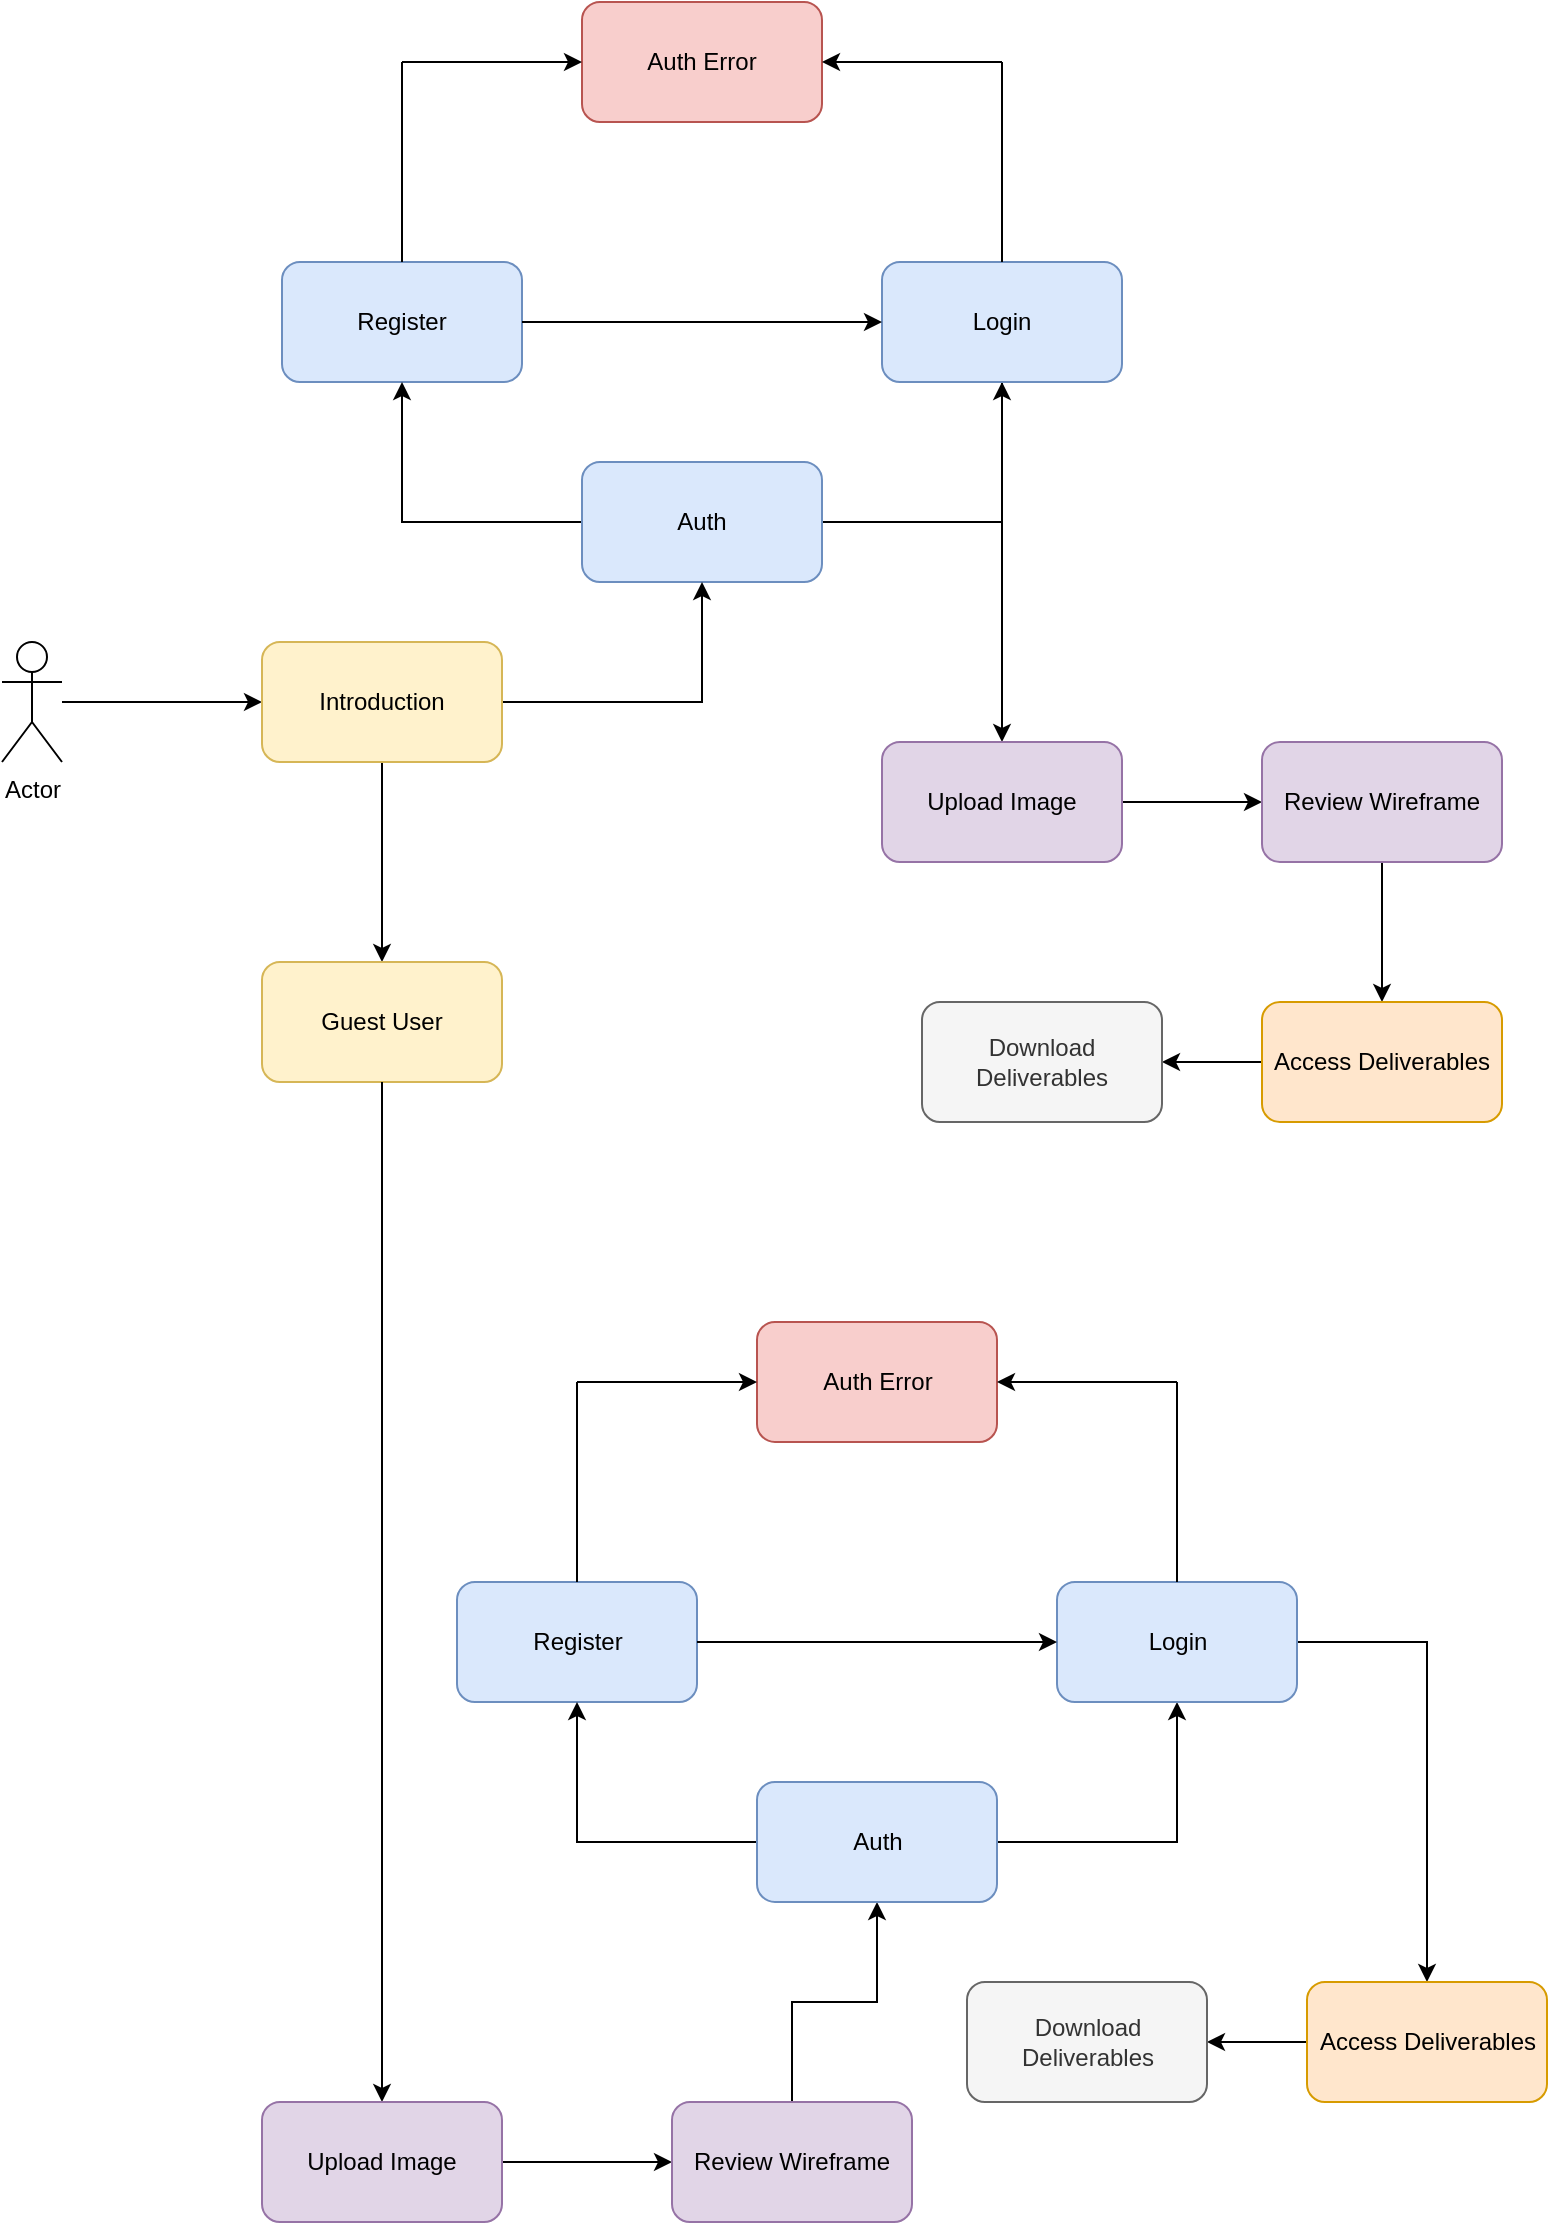 <mxfile version="16.4.7" type="device" pages="2"><diagram id="PjenvtkLW3sFyjyWRvXz" name="Page-1"><mxGraphModel dx="2370" dy="1210" grid="1" gridSize="10" guides="1" tooltips="1" connect="1" arrows="1" fold="1" page="1" pageScale="1" pageWidth="850" pageHeight="1100" math="0" shadow="0"><root><mxCell id="0"/><mxCell id="1" parent="0"/><mxCell id="BOu0xFtz3_rEmJzEVqA3-4" style="edgeStyle=orthogonalEdgeStyle;rounded=0;orthogonalLoop=1;jettySize=auto;html=1;entryX=0;entryY=0.5;entryDx=0;entryDy=0;" edge="1" parent="1" source="r_bbdkDNpx4qwchvO4CX-1" target="r_bbdkDNpx4qwchvO4CX-8"><mxGeometry relative="1" as="geometry"/></mxCell><mxCell id="r_bbdkDNpx4qwchvO4CX-1" value="Actor" style="shape=umlActor;verticalLabelPosition=bottom;verticalAlign=top;html=1;outlineConnect=0;" parent="1" vertex="1"><mxGeometry x="95" y="360" width="30" height="60" as="geometry"/></mxCell><mxCell id="r_bbdkDNpx4qwchvO4CX-5" value="Register" style="rounded=1;whiteSpace=wrap;html=1;fillColor=#dae8fc;strokeColor=#6c8ebf;" parent="1" vertex="1"><mxGeometry x="235" y="170" width="120" height="60" as="geometry"/></mxCell><mxCell id="r_bbdkDNpx4qwchvO4CX-32" style="edgeStyle=orthogonalEdgeStyle;rounded=0;orthogonalLoop=1;jettySize=auto;html=1;entryX=0.5;entryY=1;entryDx=0;entryDy=0;" parent="1" source="r_bbdkDNpx4qwchvO4CX-6" target="r_bbdkDNpx4qwchvO4CX-7" edge="1"><mxGeometry relative="1" as="geometry"/></mxCell><mxCell id="r_bbdkDNpx4qwchvO4CX-33" style="edgeStyle=orthogonalEdgeStyle;rounded=0;orthogonalLoop=1;jettySize=auto;html=1;entryX=0.5;entryY=1;entryDx=0;entryDy=0;" parent="1" source="r_bbdkDNpx4qwchvO4CX-6" target="r_bbdkDNpx4qwchvO4CX-5" edge="1"><mxGeometry relative="1" as="geometry"/></mxCell><mxCell id="r_bbdkDNpx4qwchvO4CX-6" value="Auth" style="rounded=1;whiteSpace=wrap;html=1;fillColor=#dae8fc;strokeColor=#6c8ebf;" parent="1" vertex="1"><mxGeometry x="385" y="270" width="120" height="60" as="geometry"/></mxCell><mxCell id="BOu0xFtz3_rEmJzEVqA3-5" style="edgeStyle=orthogonalEdgeStyle;rounded=0;orthogonalLoop=1;jettySize=auto;html=1;entryX=0.5;entryY=0;entryDx=0;entryDy=0;" edge="1" parent="1" source="r_bbdkDNpx4qwchvO4CX-7" target="r_bbdkDNpx4qwchvO4CX-9"><mxGeometry relative="1" as="geometry"/></mxCell><mxCell id="r_bbdkDNpx4qwchvO4CX-7" value="Login" style="rounded=1;whiteSpace=wrap;html=1;fillColor=#dae8fc;strokeColor=#6c8ebf;" parent="1" vertex="1"><mxGeometry x="535" y="170" width="120" height="60" as="geometry"/></mxCell><mxCell id="BOu0xFtz3_rEmJzEVqA3-1" style="edgeStyle=orthogonalEdgeStyle;rounded=0;orthogonalLoop=1;jettySize=auto;html=1;entryX=0.5;entryY=1;entryDx=0;entryDy=0;" edge="1" parent="1" source="r_bbdkDNpx4qwchvO4CX-8" target="r_bbdkDNpx4qwchvO4CX-6"><mxGeometry relative="1" as="geometry"/></mxCell><mxCell id="V7cTx2UUUjY6GM3obGP_-2" style="edgeStyle=orthogonalEdgeStyle;rounded=0;orthogonalLoop=1;jettySize=auto;html=1;" edge="1" parent="1" source="r_bbdkDNpx4qwchvO4CX-8" target="V7cTx2UUUjY6GM3obGP_-1"><mxGeometry relative="1" as="geometry"/></mxCell><mxCell id="r_bbdkDNpx4qwchvO4CX-8" value="Introduction" style="rounded=1;whiteSpace=wrap;html=1;fillColor=#fff2cc;strokeColor=#d6b656;" parent="1" vertex="1"><mxGeometry x="225" y="360" width="120" height="60" as="geometry"/></mxCell><mxCell id="r_bbdkDNpx4qwchvO4CX-26" style="edgeStyle=orthogonalEdgeStyle;rounded=0;orthogonalLoop=1;jettySize=auto;html=1;entryX=0;entryY=0.5;entryDx=0;entryDy=0;" parent="1" source="r_bbdkDNpx4qwchvO4CX-9" target="r_bbdkDNpx4qwchvO4CX-25" edge="1"><mxGeometry relative="1" as="geometry"/></mxCell><mxCell id="r_bbdkDNpx4qwchvO4CX-9" value="Upload Image" style="rounded=1;whiteSpace=wrap;html=1;fillColor=#e1d5e7;strokeColor=#9673a6;" parent="1" vertex="1"><mxGeometry x="535" y="410" width="120" height="60" as="geometry"/></mxCell><mxCell id="r_bbdkDNpx4qwchvO4CX-27" style="edgeStyle=orthogonalEdgeStyle;rounded=0;orthogonalLoop=1;jettySize=auto;html=1;" parent="1" source="r_bbdkDNpx4qwchvO4CX-25" edge="1"><mxGeometry relative="1" as="geometry"><mxPoint x="785" y="540" as="targetPoint"/></mxGeometry></mxCell><mxCell id="r_bbdkDNpx4qwchvO4CX-25" value="Review Wireframe" style="rounded=1;whiteSpace=wrap;html=1;fillColor=#e1d5e7;strokeColor=#9673a6;" parent="1" vertex="1"><mxGeometry x="725" y="410" width="120" height="60" as="geometry"/></mxCell><mxCell id="r_bbdkDNpx4qwchvO4CX-31" style="edgeStyle=orthogonalEdgeStyle;rounded=0;orthogonalLoop=1;jettySize=auto;html=1;entryX=1;entryY=0.5;entryDx=0;entryDy=0;" parent="1" source="r_bbdkDNpx4qwchvO4CX-28" target="r_bbdkDNpx4qwchvO4CX-30" edge="1"><mxGeometry relative="1" as="geometry"/></mxCell><mxCell id="r_bbdkDNpx4qwchvO4CX-28" value="Access Deliverables" style="rounded=1;whiteSpace=wrap;html=1;fillColor=#ffe6cc;strokeColor=#d79b00;" parent="1" vertex="1"><mxGeometry x="725" y="540" width="120" height="60" as="geometry"/></mxCell><mxCell id="r_bbdkDNpx4qwchvO4CX-30" value="Download Deliverables" style="rounded=1;whiteSpace=wrap;html=1;fillColor=#f5f5f5;strokeColor=#666666;fontColor=#333333;" parent="1" vertex="1"><mxGeometry x="555" y="540" width="120" height="60" as="geometry"/></mxCell><mxCell id="r_bbdkDNpx4qwchvO4CX-35" value="Auth Error" style="rounded=1;whiteSpace=wrap;html=1;fillColor=#f8cecc;strokeColor=#b85450;" parent="1" vertex="1"><mxGeometry x="385" y="40" width="120" height="60" as="geometry"/></mxCell><mxCell id="r_bbdkDNpx4qwchvO4CX-37" value="" style="endArrow=classic;html=1;rounded=0;" parent="1" edge="1"><mxGeometry width="50" height="50" relative="1" as="geometry"><mxPoint x="595" y="70" as="sourcePoint"/><mxPoint x="505" y="70" as="targetPoint"/></mxGeometry></mxCell><mxCell id="r_bbdkDNpx4qwchvO4CX-38" value="" style="endArrow=none;html=1;rounded=0;" parent="1" edge="1"><mxGeometry width="50" height="50" relative="1" as="geometry"><mxPoint x="595" y="170" as="sourcePoint"/><mxPoint x="595" y="70" as="targetPoint"/></mxGeometry></mxCell><mxCell id="r_bbdkDNpx4qwchvO4CX-39" value="" style="endArrow=none;html=1;rounded=0;" parent="1" edge="1"><mxGeometry width="50" height="50" relative="1" as="geometry"><mxPoint x="295" y="170" as="sourcePoint"/><mxPoint x="295" y="70" as="targetPoint"/></mxGeometry></mxCell><mxCell id="r_bbdkDNpx4qwchvO4CX-40" value="" style="endArrow=classic;html=1;rounded=0;" parent="1" edge="1"><mxGeometry width="50" height="50" relative="1" as="geometry"><mxPoint x="295" y="70" as="sourcePoint"/><mxPoint x="385" y="70" as="targetPoint"/></mxGeometry></mxCell><mxCell id="BOu0xFtz3_rEmJzEVqA3-2" value="" style="endArrow=classic;html=1;rounded=0;entryX=0;entryY=0.5;entryDx=0;entryDy=0;" edge="1" parent="1" target="r_bbdkDNpx4qwchvO4CX-7"><mxGeometry width="50" height="50" relative="1" as="geometry"><mxPoint x="355" y="200" as="sourcePoint"/><mxPoint x="405" y="150" as="targetPoint"/></mxGeometry></mxCell><mxCell id="V7cTx2UUUjY6GM3obGP_-1" value="Guest User" style="rounded=1;whiteSpace=wrap;html=1;fillColor=#fff2cc;strokeColor=#d6b656;" vertex="1" parent="1"><mxGeometry x="225" y="520" width="120" height="60" as="geometry"/></mxCell><mxCell id="oHwryUL93wDbOE-7K9eU-1" style="edgeStyle=orthogonalEdgeStyle;rounded=0;orthogonalLoop=1;jettySize=auto;html=1;entryX=0.5;entryY=0;entryDx=0;entryDy=0;exitX=0.5;exitY=1;exitDx=0;exitDy=0;" edge="1" parent="1" source="V7cTx2UUUjY6GM3obGP_-1" target="oHwryUL93wDbOE-7K9eU-4"><mxGeometry relative="1" as="geometry"><mxPoint x="350" y="1000" as="sourcePoint"/></mxGeometry></mxCell><mxCell id="oHwryUL93wDbOE-7K9eU-3" style="edgeStyle=orthogonalEdgeStyle;rounded=0;orthogonalLoop=1;jettySize=auto;html=1;entryX=0;entryY=0.5;entryDx=0;entryDy=0;exitX=1;exitY=0.5;exitDx=0;exitDy=0;" edge="1" parent="1" source="oHwryUL93wDbOE-7K9eU-4" target="oHwryUL93wDbOE-7K9eU-6"><mxGeometry relative="1" as="geometry"><mxPoint x="360" y="1120" as="sourcePoint"/></mxGeometry></mxCell><mxCell id="oHwryUL93wDbOE-7K9eU-4" value="Upload Image" style="rounded=1;whiteSpace=wrap;html=1;fillColor=#e1d5e7;strokeColor=#9673a6;" vertex="1" parent="1"><mxGeometry x="225" y="1090" width="120" height="60" as="geometry"/></mxCell><mxCell id="oHwryUL93wDbOE-7K9eU-5" style="edgeStyle=orthogonalEdgeStyle;rounded=0;orthogonalLoop=1;jettySize=auto;html=1;entryX=0.5;entryY=1;entryDx=0;entryDy=0;" edge="1" parent="1" source="oHwryUL93wDbOE-7K9eU-6" target="oHwryUL93wDbOE-7K9eU-10"><mxGeometry relative="1" as="geometry"/></mxCell><mxCell id="oHwryUL93wDbOE-7K9eU-6" value="Review Wireframe" style="rounded=1;whiteSpace=wrap;html=1;fillColor=#e1d5e7;strokeColor=#9673a6;" vertex="1" parent="1"><mxGeometry x="430" y="1090" width="120" height="60" as="geometry"/></mxCell><mxCell id="oHwryUL93wDbOE-7K9eU-7" value="Register" style="rounded=1;whiteSpace=wrap;html=1;fillColor=#dae8fc;strokeColor=#6c8ebf;" vertex="1" parent="1"><mxGeometry x="322.5" y="830" width="120" height="60" as="geometry"/></mxCell><mxCell id="oHwryUL93wDbOE-7K9eU-8" style="edgeStyle=orthogonalEdgeStyle;rounded=0;orthogonalLoop=1;jettySize=auto;html=1;entryX=0.5;entryY=1;entryDx=0;entryDy=0;" edge="1" parent="1" source="oHwryUL93wDbOE-7K9eU-10" target="oHwryUL93wDbOE-7K9eU-12"><mxGeometry relative="1" as="geometry"/></mxCell><mxCell id="oHwryUL93wDbOE-7K9eU-9" style="edgeStyle=orthogonalEdgeStyle;rounded=0;orthogonalLoop=1;jettySize=auto;html=1;entryX=0.5;entryY=1;entryDx=0;entryDy=0;" edge="1" parent="1" source="oHwryUL93wDbOE-7K9eU-10" target="oHwryUL93wDbOE-7K9eU-7"><mxGeometry relative="1" as="geometry"/></mxCell><mxCell id="oHwryUL93wDbOE-7K9eU-10" value="Auth" style="rounded=1;whiteSpace=wrap;html=1;fillColor=#dae8fc;strokeColor=#6c8ebf;" vertex="1" parent="1"><mxGeometry x="472.5" y="930" width="120" height="60" as="geometry"/></mxCell><mxCell id="oHwryUL93wDbOE-7K9eU-11" style="edgeStyle=orthogonalEdgeStyle;rounded=0;orthogonalLoop=1;jettySize=auto;html=1;entryX=0.5;entryY=0;entryDx=0;entryDy=0;" edge="1" parent="1" source="oHwryUL93wDbOE-7K9eU-12" target="oHwryUL93wDbOE-7K9eU-20"><mxGeometry relative="1" as="geometry"/></mxCell><mxCell id="oHwryUL93wDbOE-7K9eU-12" value="Login" style="rounded=1;whiteSpace=wrap;html=1;fillColor=#dae8fc;strokeColor=#6c8ebf;" vertex="1" parent="1"><mxGeometry x="622.5" y="830" width="120" height="60" as="geometry"/></mxCell><mxCell id="oHwryUL93wDbOE-7K9eU-13" value="Auth Error" style="rounded=1;whiteSpace=wrap;html=1;fillColor=#f8cecc;strokeColor=#b85450;" vertex="1" parent="1"><mxGeometry x="472.5" y="700" width="120" height="60" as="geometry"/></mxCell><mxCell id="oHwryUL93wDbOE-7K9eU-14" value="" style="endArrow=classic;html=1;rounded=0;" edge="1" parent="1"><mxGeometry width="50" height="50" relative="1" as="geometry"><mxPoint x="682.5" y="730" as="sourcePoint"/><mxPoint x="592.5" y="730" as="targetPoint"/></mxGeometry></mxCell><mxCell id="oHwryUL93wDbOE-7K9eU-15" value="" style="endArrow=none;html=1;rounded=0;" edge="1" parent="1"><mxGeometry width="50" height="50" relative="1" as="geometry"><mxPoint x="682.5" y="830" as="sourcePoint"/><mxPoint x="682.5" y="730" as="targetPoint"/></mxGeometry></mxCell><mxCell id="oHwryUL93wDbOE-7K9eU-16" value="" style="endArrow=none;html=1;rounded=0;" edge="1" parent="1"><mxGeometry width="50" height="50" relative="1" as="geometry"><mxPoint x="382.5" y="830" as="sourcePoint"/><mxPoint x="382.5" y="730" as="targetPoint"/></mxGeometry></mxCell><mxCell id="oHwryUL93wDbOE-7K9eU-17" value="" style="endArrow=classic;html=1;rounded=0;" edge="1" parent="1"><mxGeometry width="50" height="50" relative="1" as="geometry"><mxPoint x="382.5" y="730" as="sourcePoint"/><mxPoint x="472.5" y="730" as="targetPoint"/></mxGeometry></mxCell><mxCell id="oHwryUL93wDbOE-7K9eU-18" value="" style="endArrow=classic;html=1;rounded=0;entryX=0;entryY=0.5;entryDx=0;entryDy=0;" edge="1" parent="1" target="oHwryUL93wDbOE-7K9eU-12"><mxGeometry width="50" height="50" relative="1" as="geometry"><mxPoint x="442.5" y="860" as="sourcePoint"/><mxPoint x="492.5" y="810" as="targetPoint"/></mxGeometry></mxCell><mxCell id="oHwryUL93wDbOE-7K9eU-19" style="edgeStyle=orthogonalEdgeStyle;rounded=0;orthogonalLoop=1;jettySize=auto;html=1;entryX=1;entryY=0.5;entryDx=0;entryDy=0;" edge="1" parent="1" source="oHwryUL93wDbOE-7K9eU-20" target="oHwryUL93wDbOE-7K9eU-21"><mxGeometry relative="1" as="geometry"/></mxCell><mxCell id="oHwryUL93wDbOE-7K9eU-20" value="Access Deliverables" style="rounded=1;whiteSpace=wrap;html=1;fillColor=#ffe6cc;strokeColor=#d79b00;" vertex="1" parent="1"><mxGeometry x="747.5" y="1030" width="120" height="60" as="geometry"/></mxCell><mxCell id="oHwryUL93wDbOE-7K9eU-21" value="Download Deliverables" style="rounded=1;whiteSpace=wrap;html=1;fillColor=#f5f5f5;strokeColor=#666666;fontColor=#333333;" vertex="1" parent="1"><mxGeometry x="577.5" y="1030" width="120" height="60" as="geometry"/></mxCell></root></mxGraphModel></diagram><diagram id="NTcoxQkVQHkube9fqxc1" name="Page-2"><mxGraphModel dx="1422" dy="726" grid="1" gridSize="10" guides="1" tooltips="1" connect="1" arrows="1" fold="1" page="1" pageScale="1" pageWidth="850" pageHeight="1100" math="0" shadow="0"><root><mxCell id="deVCKeqvCkOm4KtHEdqR-0"/><mxCell id="deVCKeqvCkOm4KtHEdqR-1" parent="deVCKeqvCkOm4KtHEdqR-0"/><mxCell id="deVCKeqvCkOm4KtHEdqR-2" style="edgeStyle=orthogonalEdgeStyle;rounded=0;orthogonalLoop=1;jettySize=auto;html=1;entryX=0;entryY=0.5;entryDx=0;entryDy=0;" edge="1" parent="deVCKeqvCkOm4KtHEdqR-1" source="deVCKeqvCkOm4KtHEdqR-3" target="deVCKeqvCkOm4KtHEdqR-11"><mxGeometry relative="1" as="geometry"/></mxCell><mxCell id="deVCKeqvCkOm4KtHEdqR-3" value="Actor" style="shape=umlActor;verticalLabelPosition=bottom;verticalAlign=top;html=1;outlineConnect=0;" vertex="1" parent="deVCKeqvCkOm4KtHEdqR-1"><mxGeometry x="95" y="360" width="30" height="60" as="geometry"/></mxCell><mxCell id="deVCKeqvCkOm4KtHEdqR-25" style="edgeStyle=orthogonalEdgeStyle;rounded=0;orthogonalLoop=1;jettySize=auto;html=1;entryX=0.5;entryY=0;entryDx=0;entryDy=0;" edge="1" parent="deVCKeqvCkOm4KtHEdqR-1" source="deVCKeqvCkOm4KtHEdqR-11" target="deVCKeqvCkOm4KtHEdqR-13"><mxGeometry relative="1" as="geometry"/></mxCell><mxCell id="deVCKeqvCkOm4KtHEdqR-11" value="Introduction" style="rounded=1;whiteSpace=wrap;html=1;fillColor=#fff2cc;strokeColor=#d6b656;" vertex="1" parent="deVCKeqvCkOm4KtHEdqR-1"><mxGeometry x="225" y="360" width="120" height="60" as="geometry"/></mxCell><mxCell id="deVCKeqvCkOm4KtHEdqR-12" style="edgeStyle=orthogonalEdgeStyle;rounded=0;orthogonalLoop=1;jettySize=auto;html=1;entryX=0;entryY=0.5;entryDx=0;entryDy=0;" edge="1" parent="deVCKeqvCkOm4KtHEdqR-1" source="deVCKeqvCkOm4KtHEdqR-13" target="deVCKeqvCkOm4KtHEdqR-15"><mxGeometry relative="1" as="geometry"/></mxCell><mxCell id="deVCKeqvCkOm4KtHEdqR-13" value="Upload Image" style="rounded=1;whiteSpace=wrap;html=1;fillColor=#e1d5e7;strokeColor=#9673a6;" vertex="1" parent="deVCKeqvCkOm4KtHEdqR-1"><mxGeometry x="225" y="500" width="120" height="60" as="geometry"/></mxCell><mxCell id="Cos_CV_6ghUFBqONXrWF-12" style="edgeStyle=orthogonalEdgeStyle;rounded=0;orthogonalLoop=1;jettySize=auto;html=1;entryX=0.5;entryY=1;entryDx=0;entryDy=0;" edge="1" parent="deVCKeqvCkOm4KtHEdqR-1" source="deVCKeqvCkOm4KtHEdqR-15" target="Cos_CV_6ghUFBqONXrWF-3"><mxGeometry relative="1" as="geometry"/></mxCell><mxCell id="deVCKeqvCkOm4KtHEdqR-15" value="Review Wireframe" style="rounded=1;whiteSpace=wrap;html=1;fillColor=#e1d5e7;strokeColor=#9673a6;" vertex="1" parent="deVCKeqvCkOm4KtHEdqR-1"><mxGeometry x="415" y="500" width="120" height="60" as="geometry"/></mxCell><mxCell id="Cos_CV_6ghUFBqONXrWF-0" value="Register" style="rounded=1;whiteSpace=wrap;html=1;fillColor=#dae8fc;strokeColor=#6c8ebf;" vertex="1" parent="deVCKeqvCkOm4KtHEdqR-1"><mxGeometry x="265" y="170" width="120" height="60" as="geometry"/></mxCell><mxCell id="Cos_CV_6ghUFBqONXrWF-1" style="edgeStyle=orthogonalEdgeStyle;rounded=0;orthogonalLoop=1;jettySize=auto;html=1;entryX=0.5;entryY=1;entryDx=0;entryDy=0;" edge="1" parent="deVCKeqvCkOm4KtHEdqR-1" source="Cos_CV_6ghUFBqONXrWF-3" target="Cos_CV_6ghUFBqONXrWF-4"><mxGeometry relative="1" as="geometry"/></mxCell><mxCell id="Cos_CV_6ghUFBqONXrWF-2" style="edgeStyle=orthogonalEdgeStyle;rounded=0;orthogonalLoop=1;jettySize=auto;html=1;entryX=0.5;entryY=1;entryDx=0;entryDy=0;" edge="1" parent="deVCKeqvCkOm4KtHEdqR-1" source="Cos_CV_6ghUFBqONXrWF-3" target="Cos_CV_6ghUFBqONXrWF-0"><mxGeometry relative="1" as="geometry"/></mxCell><mxCell id="Cos_CV_6ghUFBqONXrWF-3" value="Auth" style="rounded=1;whiteSpace=wrap;html=1;fillColor=#dae8fc;strokeColor=#6c8ebf;" vertex="1" parent="deVCKeqvCkOm4KtHEdqR-1"><mxGeometry x="415" y="270" width="120" height="60" as="geometry"/></mxCell><mxCell id="crgyCxWpZZ3OdBrGTbDY-3" style="edgeStyle=orthogonalEdgeStyle;rounded=0;orthogonalLoop=1;jettySize=auto;html=1;entryX=0.5;entryY=0;entryDx=0;entryDy=0;" edge="1" parent="deVCKeqvCkOm4KtHEdqR-1" source="Cos_CV_6ghUFBqONXrWF-4" target="crgyCxWpZZ3OdBrGTbDY-1"><mxGeometry relative="1" as="geometry"/></mxCell><mxCell id="Cos_CV_6ghUFBqONXrWF-4" value="Login" style="rounded=1;whiteSpace=wrap;html=1;fillColor=#dae8fc;strokeColor=#6c8ebf;" vertex="1" parent="deVCKeqvCkOm4KtHEdqR-1"><mxGeometry x="565" y="170" width="120" height="60" as="geometry"/></mxCell><mxCell id="Cos_CV_6ghUFBqONXrWF-5" value="Auth Error" style="rounded=1;whiteSpace=wrap;html=1;fillColor=#f8cecc;strokeColor=#b85450;" vertex="1" parent="deVCKeqvCkOm4KtHEdqR-1"><mxGeometry x="415" y="40" width="120" height="60" as="geometry"/></mxCell><mxCell id="Cos_CV_6ghUFBqONXrWF-6" value="" style="endArrow=classic;html=1;rounded=0;" edge="1" parent="deVCKeqvCkOm4KtHEdqR-1"><mxGeometry width="50" height="50" relative="1" as="geometry"><mxPoint x="625" y="70" as="sourcePoint"/><mxPoint x="535" y="70" as="targetPoint"/></mxGeometry></mxCell><mxCell id="Cos_CV_6ghUFBqONXrWF-7" value="" style="endArrow=none;html=1;rounded=0;" edge="1" parent="deVCKeqvCkOm4KtHEdqR-1"><mxGeometry width="50" height="50" relative="1" as="geometry"><mxPoint x="625" y="170" as="sourcePoint"/><mxPoint x="625" y="70" as="targetPoint"/></mxGeometry></mxCell><mxCell id="Cos_CV_6ghUFBqONXrWF-8" value="" style="endArrow=none;html=1;rounded=0;" edge="1" parent="deVCKeqvCkOm4KtHEdqR-1"><mxGeometry width="50" height="50" relative="1" as="geometry"><mxPoint x="325" y="170" as="sourcePoint"/><mxPoint x="325" y="70" as="targetPoint"/></mxGeometry></mxCell><mxCell id="Cos_CV_6ghUFBqONXrWF-9" value="" style="endArrow=classic;html=1;rounded=0;" edge="1" parent="deVCKeqvCkOm4KtHEdqR-1"><mxGeometry width="50" height="50" relative="1" as="geometry"><mxPoint x="325" y="70" as="sourcePoint"/><mxPoint x="415" y="70" as="targetPoint"/></mxGeometry></mxCell><mxCell id="Cos_CV_6ghUFBqONXrWF-10" value="" style="endArrow=classic;html=1;rounded=0;entryX=0;entryY=0.5;entryDx=0;entryDy=0;" edge="1" parent="deVCKeqvCkOm4KtHEdqR-1" target="Cos_CV_6ghUFBqONXrWF-4"><mxGeometry width="50" height="50" relative="1" as="geometry"><mxPoint x="385" y="200" as="sourcePoint"/><mxPoint x="435" y="150" as="targetPoint"/></mxGeometry></mxCell><mxCell id="crgyCxWpZZ3OdBrGTbDY-0" style="edgeStyle=orthogonalEdgeStyle;rounded=0;orthogonalLoop=1;jettySize=auto;html=1;entryX=1;entryY=0.5;entryDx=0;entryDy=0;" edge="1" parent="deVCKeqvCkOm4KtHEdqR-1" source="crgyCxWpZZ3OdBrGTbDY-1" target="crgyCxWpZZ3OdBrGTbDY-2"><mxGeometry relative="1" as="geometry"/></mxCell><mxCell id="crgyCxWpZZ3OdBrGTbDY-1" value="Access Deliverables" style="rounded=1;whiteSpace=wrap;html=1;fillColor=#ffe6cc;strokeColor=#d79b00;" vertex="1" parent="deVCKeqvCkOm4KtHEdqR-1"><mxGeometry x="690" y="370" width="120" height="60" as="geometry"/></mxCell><mxCell id="crgyCxWpZZ3OdBrGTbDY-2" value="Download Deliverables" style="rounded=1;whiteSpace=wrap;html=1;fillColor=#f5f5f5;strokeColor=#666666;fontColor=#333333;" vertex="1" parent="deVCKeqvCkOm4KtHEdqR-1"><mxGeometry x="520" y="370" width="120" height="60" as="geometry"/></mxCell></root></mxGraphModel></diagram></mxfile>